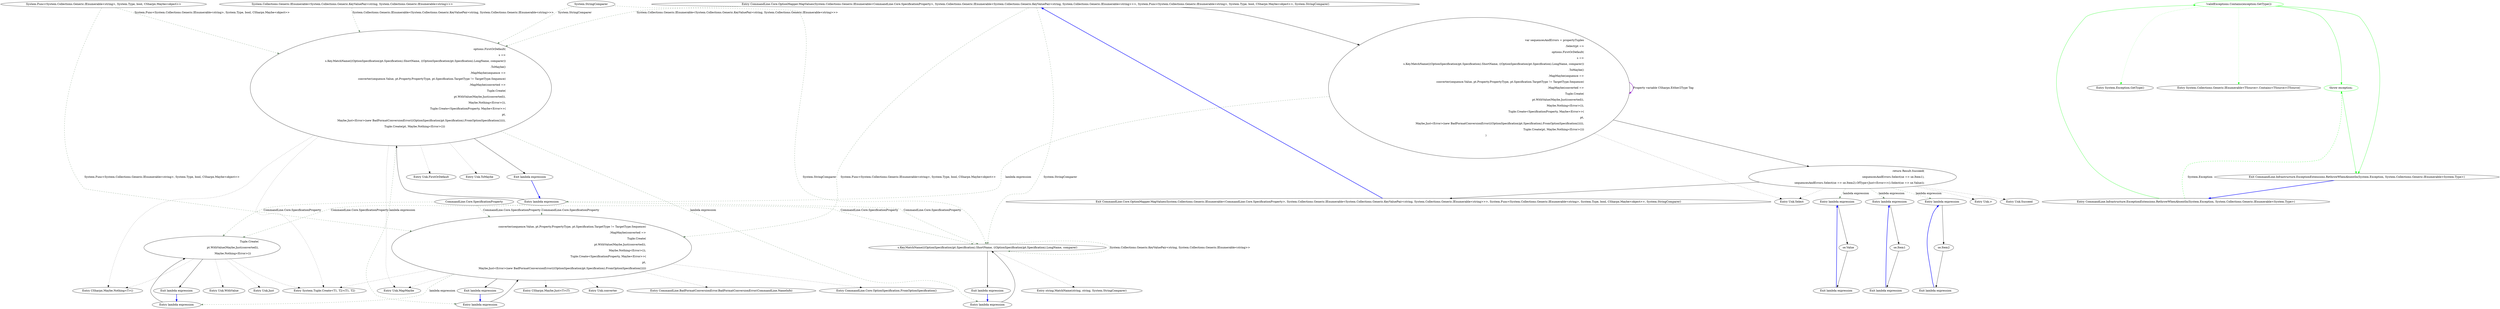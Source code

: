 digraph  {
n40 [label="System.Collections.Generic.IEnumerable<System.Collections.Generic.KeyValuePair<string, System.Collections.Generic.IEnumerable<string>>>", span=""];
n41 [label="System.Func<System.Collections.Generic.IEnumerable<string>, System.Type, bool, CSharpx.Maybe<object>>", span=""];
n42 [label="System.StringComparer", span=""];
n43 [label="CommandLine.Core.SpecificationProperty", span=""];
n0 [label="Entry CommandLine.Core.OptionMapper.MapValues(System.Collections.Generic.IEnumerable<CommandLine.Core.SpecificationProperty>, System.Collections.Generic.IEnumerable<System.Collections.Generic.KeyValuePair<string, System.Collections.Generic.IEnumerable<string>>>, System.Func<System.Collections.Generic.IEnumerable<string>, System.Type, bool, CSharpx.Maybe<object>>, System.StringComparer)", span="14-14", cluster="CommandLine.Core.OptionMapper.MapValues(System.Collections.Generic.IEnumerable<CommandLine.Core.SpecificationProperty>, System.Collections.Generic.IEnumerable<System.Collections.Generic.KeyValuePair<string, System.Collections.Generic.IEnumerable<string>>>, System.Func<System.Collections.Generic.IEnumerable<string>, System.Type, bool, CSharpx.Maybe<object>>, System.StringComparer)"];
n1 [label="var sequencesAndErrors = propertyTuples\r\n                .Select(pt =>\r\n                    options.FirstOrDefault(\r\n                            s =>\r\n                            s.Key.MatchName(((OptionSpecification)pt.Specification).ShortName, ((OptionSpecification)pt.Specification).LongName, comparer))\r\n                               .ToMaybe()\r\n                               .MapMaybe(sequence =>\r\n                                    converter(sequence.Value, pt.Property.PropertyType, pt.Specification.TargetType != TargetType.Sequence)\r\n                                    .MapMaybe(converted =>\r\n                                            Tuple.Create(\r\n                                                pt.WithValue(Maybe.Just(converted)),\r\n                                                Maybe.Nothing<Error>()),\r\n                                            Tuple.Create<SpecificationProperty, Maybe<Error>>(\r\n                                                pt,\r\n                                                Maybe.Just<Error>(new BadFormatConversionError(((OptionSpecification)pt.Specification).FromOptionSpecification())))),\r\n                                Tuple.Create(pt, Maybe.Nothing<Error>()))\r\n                )", span="20-36", cluster="CommandLine.Core.OptionMapper.MapValues(System.Collections.Generic.IEnumerable<CommandLine.Core.SpecificationProperty>, System.Collections.Generic.IEnumerable<System.Collections.Generic.KeyValuePair<string, System.Collections.Generic.IEnumerable<string>>>, System.Func<System.Collections.Generic.IEnumerable<string>, System.Type, bool, CSharpx.Maybe<object>>, System.StringComparer)"];
n8 [label="options.FirstOrDefault(\r\n                            s =>\r\n                            s.Key.MatchName(((OptionSpecification)pt.Specification).ShortName, ((OptionSpecification)pt.Specification).LongName, comparer))\r\n                               .ToMaybe()\r\n                               .MapMaybe(sequence =>\r\n                                    converter(sequence.Value, pt.Property.PropertyType, pt.Specification.TargetType != TargetType.Sequence)\r\n                                    .MapMaybe(converted =>\r\n                                            Tuple.Create(\r\n                                                pt.WithValue(Maybe.Just(converted)),\r\n                                                Maybe.Nothing<Error>()),\r\n                                            Tuple.Create<SpecificationProperty, Maybe<Error>>(\r\n                                                pt,\r\n                                                Maybe.Just<Error>(new BadFormatConversionError(((OptionSpecification)pt.Specification).FromOptionSpecification())))),\r\n                                Tuple.Create(pt, Maybe.Nothing<Error>()))", span="22-35", cluster="lambda expression"];
n16 [label="s.Key.MatchName(((OptionSpecification)pt.Specification).ShortName, ((OptionSpecification)pt.Specification).LongName, comparer)", span="24-24", cluster="lambda expression"];
n20 [label="converter(sequence.Value, pt.Property.PropertyType, pt.Specification.TargetType != TargetType.Sequence)\r\n                                    .MapMaybe(converted =>\r\n                                            Tuple.Create(\r\n                                                pt.WithValue(Maybe.Just(converted)),\r\n                                                Maybe.Nothing<Error>()),\r\n                                            Tuple.Create<SpecificationProperty, Maybe<Error>>(\r\n                                                pt,\r\n                                                Maybe.Just<Error>(new BadFormatConversionError(((OptionSpecification)pt.Specification).FromOptionSpecification()))))", span="27-34", cluster="lambda expression"];
n2 [label="return Result.Succeed(\r\n                sequencesAndErrors.Select(se => se.Item1),\r\n                sequencesAndErrors.Select(se => se.Item2).OfType<Just<Error>>().Select(se => se.Value));", span="37-39", cluster="CommandLine.Core.OptionMapper.MapValues(System.Collections.Generic.IEnumerable<CommandLine.Core.SpecificationProperty>, System.Collections.Generic.IEnumerable<System.Collections.Generic.KeyValuePair<string, System.Collections.Generic.IEnumerable<string>>>, System.Func<System.Collections.Generic.IEnumerable<string>, System.Type, bool, CSharpx.Maybe<object>>, System.StringComparer)"];
n4 [label="Entry Unk.Select", span="", cluster="Unk.Select"];
n7 [label="Entry lambda expression", span="21-35", cluster="lambda expression"];
n3 [label="Exit CommandLine.Core.OptionMapper.MapValues(System.Collections.Generic.IEnumerable<CommandLine.Core.SpecificationProperty>, System.Collections.Generic.IEnumerable<System.Collections.Generic.KeyValuePair<string, System.Collections.Generic.IEnumerable<string>>>, System.Func<System.Collections.Generic.IEnumerable<string>, System.Type, bool, CSharpx.Maybe<object>>, System.StringComparer)", span="14-14", cluster="CommandLine.Core.OptionMapper.MapValues(System.Collections.Generic.IEnumerable<CommandLine.Core.SpecificationProperty>, System.Collections.Generic.IEnumerable<System.Collections.Generic.KeyValuePair<string, System.Collections.Generic.IEnumerable<string>>>, System.Func<System.Collections.Generic.IEnumerable<string>, System.Type, bool, CSharpx.Maybe<object>>, System.StringComparer)"];
n5 [label="Entry Unk.>", span="", cluster="Unk.>"];
n6 [label="Entry Unk.Succeed", span="", cluster="Unk.Succeed"];
n31 [label="Entry lambda expression", span="38-38", cluster="lambda expression"];
n34 [label="Entry lambda expression", span="39-39", cluster="lambda expression"];
n37 [label="Entry lambda expression", span="39-39", cluster="lambda expression"];
n27 [label="Tuple.Create(\r\n                                                pt.WithValue(Maybe.Just(converted)),\r\n                                                Maybe.Nothing<Error>())", span="29-31", cluster="lambda expression"];
n9 [label="Exit lambda expression", span="21-35", cluster="lambda expression"];
n10 [label="Entry Unk.FirstOrDefault", span="", cluster="Unk.FirstOrDefault"];
n11 [label="Entry Unk.ToMaybe", span="", cluster="Unk.ToMaybe"];
n12 [label="Entry CSharpx.Maybe.Nothing<T>()", span="116-116", cluster="CSharpx.Maybe.Nothing<T>()"];
n13 [label="Entry System.Tuple.Create<T1, T2>(T1, T2)", span="0-0", cluster="System.Tuple.Create<T1, T2>(T1, T2)"];
n14 [label="Entry Unk.MapMaybe", span="", cluster="Unk.MapMaybe"];
n15 [label="Entry lambda expression", span="23-24", cluster="lambda expression"];
n19 [label="Entry lambda expression", span="26-34", cluster="lambda expression"];
n17 [label="Exit lambda expression", span="23-24", cluster="lambda expression"];
n18 [label="Entry string.MatchName(string, string, System.StringComparer)", span="8-8", cluster="string.MatchName(string, string, System.StringComparer)"];
n21 [label="Exit lambda expression", span="26-34", cluster="lambda expression"];
n22 [label="Entry Unk.converter", span="", cluster="Unk.converter"];
n23 [label="Entry CommandLine.BadFormatConversionError.BadFormatConversionError(CommandLine.NameInfo)", span="349-349", cluster="CommandLine.BadFormatConversionError.BadFormatConversionError(CommandLine.NameInfo)"];
n24 [label="Entry CommandLine.Core.OptionSpecification.FromOptionSpecification()", span="15-15", cluster="CommandLine.Core.OptionSpecification.FromOptionSpecification()"];
n25 [label="Entry CSharpx.Maybe.Just<T>(T)", span="124-124", cluster="CSharpx.Maybe.Just<T>(T)"];
n26 [label="Entry lambda expression", span="28-31", cluster="lambda expression"];
n28 [label="Exit lambda expression", span="28-31", cluster="lambda expression"];
n29 [label="Entry Unk.Just", span="", cluster="Unk.Just"];
n30 [label="Entry Unk.WithValue", span="", cluster="Unk.WithValue"];
n32 [label="se.Item1", span="38-38", cluster="lambda expression"];
n33 [label="Exit lambda expression", span="38-38", cluster="lambda expression"];
n35 [label="se.Item2", span="39-39", cluster="lambda expression"];
n36 [label="Exit lambda expression", span="39-39", cluster="lambda expression"];
n38 [label="se.Value", span="39-39", cluster="lambda expression"];
n39 [label="Exit lambda expression", span="39-39", cluster="lambda expression"];
m0_4 [label="Entry System.Exception.GetType()", span="0-0", cluster="System.Exception.GetType()", file="ExceptionExtensions.cs"];
m0_5 [label="Entry System.Collections.Generic.IEnumerable<TSource>.Contains<TSource>(TSource)", span="0-0", cluster="System.Collections.Generic.IEnumerable<TSource>.Contains<TSource>(TSource)", file="ExceptionExtensions.cs"];
m0_0 [label="Entry CommandLine.Infrastructure.ExceptionExtensions.RethrowWhenAbsentIn(System.Exception, System.Collections.Generic.IEnumerable<System.Type>)", span="11-11", cluster="CommandLine.Infrastructure.ExceptionExtensions.RethrowWhenAbsentIn(System.Exception, System.Collections.Generic.IEnumerable<System.Type>)", file="ExceptionExtensions.cs"];
m0_1 [label="!validExceptions.Contains(exception.GetType())", span="13-13", cluster="CommandLine.Infrastructure.ExceptionExtensions.RethrowWhenAbsentIn(System.Exception, System.Collections.Generic.IEnumerable<System.Type>)", color=green, community=0, file="ExceptionExtensions.cs"];
m0_2 [label="throw exception;", span="15-15", cluster="CommandLine.Infrastructure.ExceptionExtensions.RethrowWhenAbsentIn(System.Exception, System.Collections.Generic.IEnumerable<System.Type>)", color=green, community=0, file="ExceptionExtensions.cs"];
m0_3 [label="Exit CommandLine.Infrastructure.ExceptionExtensions.RethrowWhenAbsentIn(System.Exception, System.Collections.Generic.IEnumerable<System.Type>)", span="11-11", cluster="CommandLine.Infrastructure.ExceptionExtensions.RethrowWhenAbsentIn(System.Exception, System.Collections.Generic.IEnumerable<System.Type>)", file="ExceptionExtensions.cs"];
n40 -> n8  [key=1, style=dashed, color=darkseagreen4, label="System.Collections.Generic.IEnumerable<System.Collections.Generic.KeyValuePair<string, System.Collections.Generic.IEnumerable<string>>>"];
n41 -> n8  [key=1, style=dashed, color=darkseagreen4, label="System.Func<System.Collections.Generic.IEnumerable<string>, System.Type, bool, CSharpx.Maybe<object>>"];
n41 -> n20  [key=1, style=dashed, color=darkseagreen4, label="System.Func<System.Collections.Generic.IEnumerable<string>, System.Type, bool, CSharpx.Maybe<object>>"];
n42 -> n8  [key=1, style=dashed, color=darkseagreen4, label="System.StringComparer"];
n42 -> n16  [key=1, style=dashed, color=darkseagreen4, label="System.StringComparer"];
n43 -> n16  [key=1, style=dashed, color=darkseagreen4, label="CommandLine.Core.SpecificationProperty"];
n43 -> n20  [key=1, style=dashed, color=darkseagreen4, label="CommandLine.Core.SpecificationProperty"];
n43 -> n27  [key=1, style=dashed, color=darkseagreen4, label="CommandLine.Core.SpecificationProperty"];
n0 -> n1  [key=0, style=solid];
n0 -> n8  [key=1, style=dashed, color=darkseagreen4, label="System.Collections.Generic.IEnumerable<System.Collections.Generic.KeyValuePair<string, System.Collections.Generic.IEnumerable<string>>>"];
n0 -> n16  [key=1, style=dashed, color=darkseagreen4, label="System.StringComparer"];
n0 -> n20  [key=1, style=dashed, color=darkseagreen4, label="System.Func<System.Collections.Generic.IEnumerable<string>, System.Type, bool, CSharpx.Maybe<object>>"];
n1 -> n2  [key=0, style=solid];
n1 -> n4  [key=2, style=dotted];
n1 -> n7  [key=1, style=dashed, color=darkseagreen4, label="lambda expression"];
n1 -> n1  [key=3, color=darkorchid, style=bold, label="Property variable CSharpx.Either2Type Tag"];
n8 -> n9  [key=0, style=solid];
n8 -> n10  [key=2, style=dotted];
n8 -> n11  [key=2, style=dotted];
n8 -> n12  [key=2, style=dotted];
n8 -> n13  [key=2, style=dotted];
n8 -> n14  [key=2, style=dotted];
n8 -> n15  [key=1, style=dashed, color=darkseagreen4, label="lambda expression"];
n8 -> n19  [key=1, style=dashed, color=darkseagreen4, label="lambda expression"];
n16 -> n17  [key=0, style=solid];
n16 -> n18  [key=2, style=dotted];
n16 -> n16  [key=1, style=dashed, color=darkseagreen4, label="System.Collections.Generic.KeyValuePair<string, System.Collections.Generic.IEnumerable<string>>"];
n20 -> n21  [key=0, style=solid];
n20 -> n22  [key=2, style=dotted];
n20 -> n23  [key=2, style=dotted];
n20 -> n24  [key=2, style=dotted];
n20 -> n25  [key=2, style=dotted];
n20 -> n13  [key=2, style=dotted];
n20 -> n14  [key=2, style=dotted];
n20 -> n26  [key=1, style=dashed, color=darkseagreen4, label="lambda expression"];
n2 -> n3  [key=0, style=solid];
n2 -> n4  [key=2, style=dotted];
n2 -> n5  [key=2, style=dotted];
n2 -> n6  [key=2, style=dotted];
n2 -> n31  [key=1, style=dashed, color=darkseagreen4, label="lambda expression"];
n2 -> n34  [key=1, style=dashed, color=darkseagreen4, label="lambda expression"];
n2 -> n37  [key=1, style=dashed, color=darkseagreen4, label="lambda expression"];
n7 -> n8  [key=0, style=solid];
n7 -> n16  [key=1, style=dashed, color=darkseagreen4, label="CommandLine.Core.SpecificationProperty"];
n7 -> n20  [key=1, style=dashed, color=darkseagreen4, label="CommandLine.Core.SpecificationProperty"];
n7 -> n27  [key=1, style=dashed, color=darkseagreen4, label="CommandLine.Core.SpecificationProperty"];
n3 -> n0  [key=0, style=bold, color=blue];
n31 -> n32  [key=0, style=solid];
n34 -> n35  [key=0, style=solid];
n37 -> n38  [key=0, style=solid];
n27 -> n28  [key=0, style=solid];
n27 -> n29  [key=2, style=dotted];
n27 -> n30  [key=2, style=dotted];
n27 -> n12  [key=2, style=dotted];
n27 -> n13  [key=2, style=dotted];
n9 -> n7  [key=0, style=bold, color=blue];
n15 -> n16  [key=0, style=solid];
n19 -> n20  [key=0, style=solid];
n17 -> n15  [key=0, style=bold, color=blue];
n21 -> n19  [key=0, style=bold, color=blue];
n26 -> n27  [key=0, style=solid];
n28 -> n26  [key=0, style=bold, color=blue];
n32 -> n33  [key=0, style=solid];
n33 -> n31  [key=0, style=bold, color=blue];
n35 -> n36  [key=0, style=solid];
n36 -> n34  [key=0, style=bold, color=blue];
n38 -> n39  [key=0, style=solid];
n39 -> n37  [key=0, style=bold, color=blue];
m0_0 -> m0_1  [key=0, style=solid, color=green];
m0_0 -> m0_2  [key=1, style=dashed, color=green, label="System.Exception"];
m0_1 -> m0_2  [key=0, style=solid, color=green];
m0_1 -> m0_3  [key=0, style=solid, color=green];
m0_1 -> m0_4  [key=2, style=dotted, color=green];
m0_1 -> m0_5  [key=2, style=dotted, color=green];
m0_2 -> m0_3  [key=0, style=solid, color=green];
m0_3 -> m0_0  [key=0, style=bold, color=blue];
}
